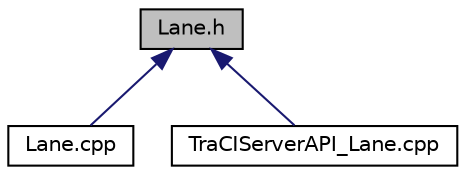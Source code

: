 digraph "Lane.h"
{
  edge [fontname="Helvetica",fontsize="10",labelfontname="Helvetica",labelfontsize="10"];
  node [fontname="Helvetica",fontsize="10",shape=record];
  Node7 [label="Lane.h",height=0.2,width=0.4,color="black", fillcolor="grey75", style="filled", fontcolor="black"];
  Node7 -> Node8 [dir="back",color="midnightblue",fontsize="10",style="solid",fontname="Helvetica"];
  Node8 [label="Lane.cpp",height=0.2,width=0.4,color="black", fillcolor="white", style="filled",URL="$d1/df9/_lane_8cpp.html"];
  Node7 -> Node9 [dir="back",color="midnightblue",fontsize="10",style="solid",fontname="Helvetica"];
  Node9 [label="TraCIServerAPI_Lane.cpp",height=0.2,width=0.4,color="black", fillcolor="white", style="filled",URL="$d0/d69/_tra_c_i_server_a_p_i___lane_8cpp.html"];
}
